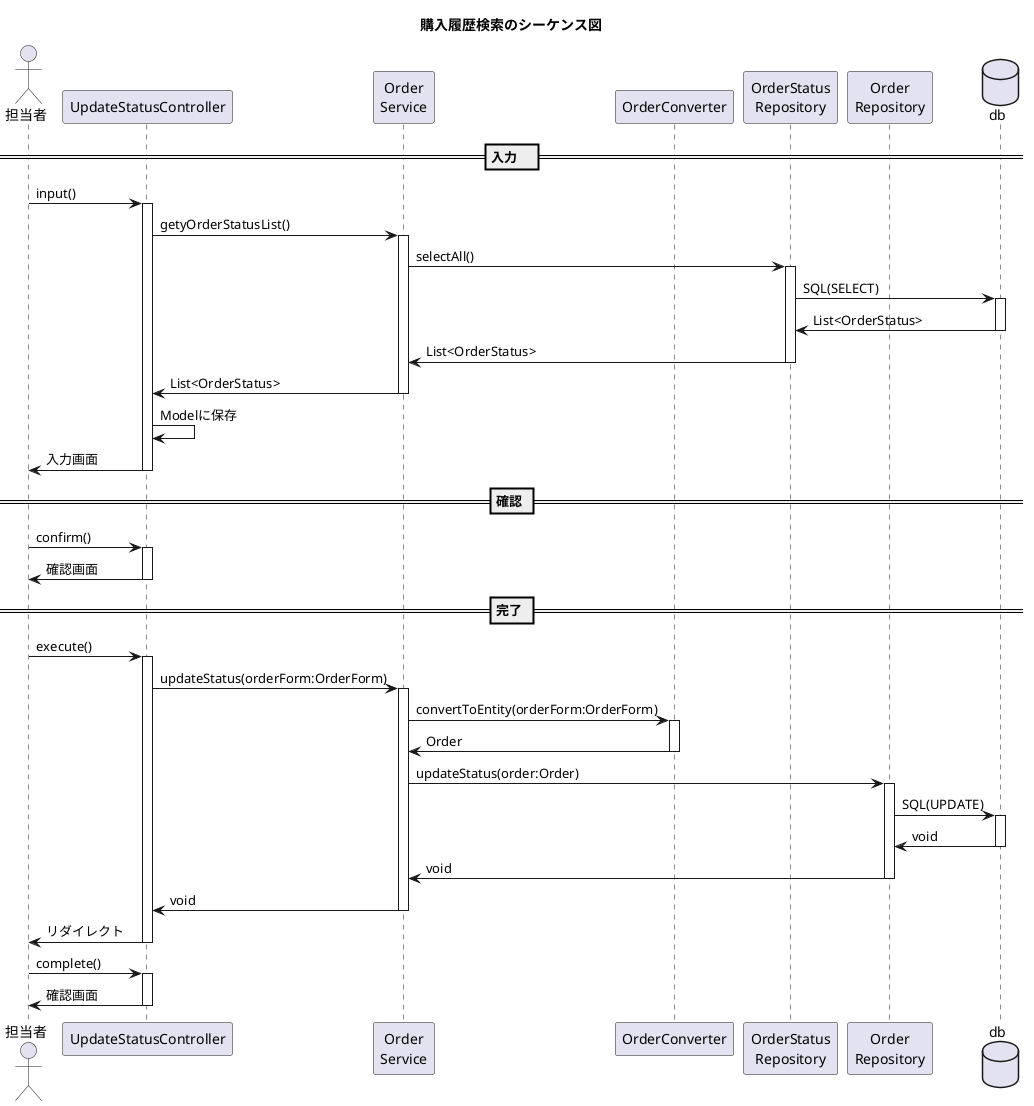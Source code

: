 @startuml

title 購入履歴検索のシーケンス図
actor "担当者" as user
participant "UpdateStatusController" as controller
participant "Order\nService" as service
participant "OrderConverter" as helper
participant "OrderStatus\nRepository" as repository1
participant "Order\nRepository" as repository2
database "db" as db

== 入力　==
user -> controller++:input()
controller -> service++:getyOrderStatusList()
service -> repository1++:selectAll()
repository1 -> db++:SQL(SELECT)
db -> repository1--:List<OrderStatus>
repository1 -> service--:List<OrderStatus>
service -> controller--:List<OrderStatus>
controller -> controller:Modelに保存

controller -> user--:入力画面

== 確認 ==
user -> controller++:confirm()
controller -> user--:確認画面

== 完了 ==
user -> controller++:execute()
controller -> service++:updateStatus(orderForm:OrderForm)
service -> helper++:convertToEntity(orderForm:OrderForm)
service <- helper--:Order
service -> repository2++:updateStatus(order:Order)
repository2 -> db++:SQL(UPDATE)
repository2 <- db--:void
service <- repository2--:void
controller <- service--:void
user <- controller--:リダイレクト
user -> controller++:complete()
controller -> user--:確認画面
@enduml